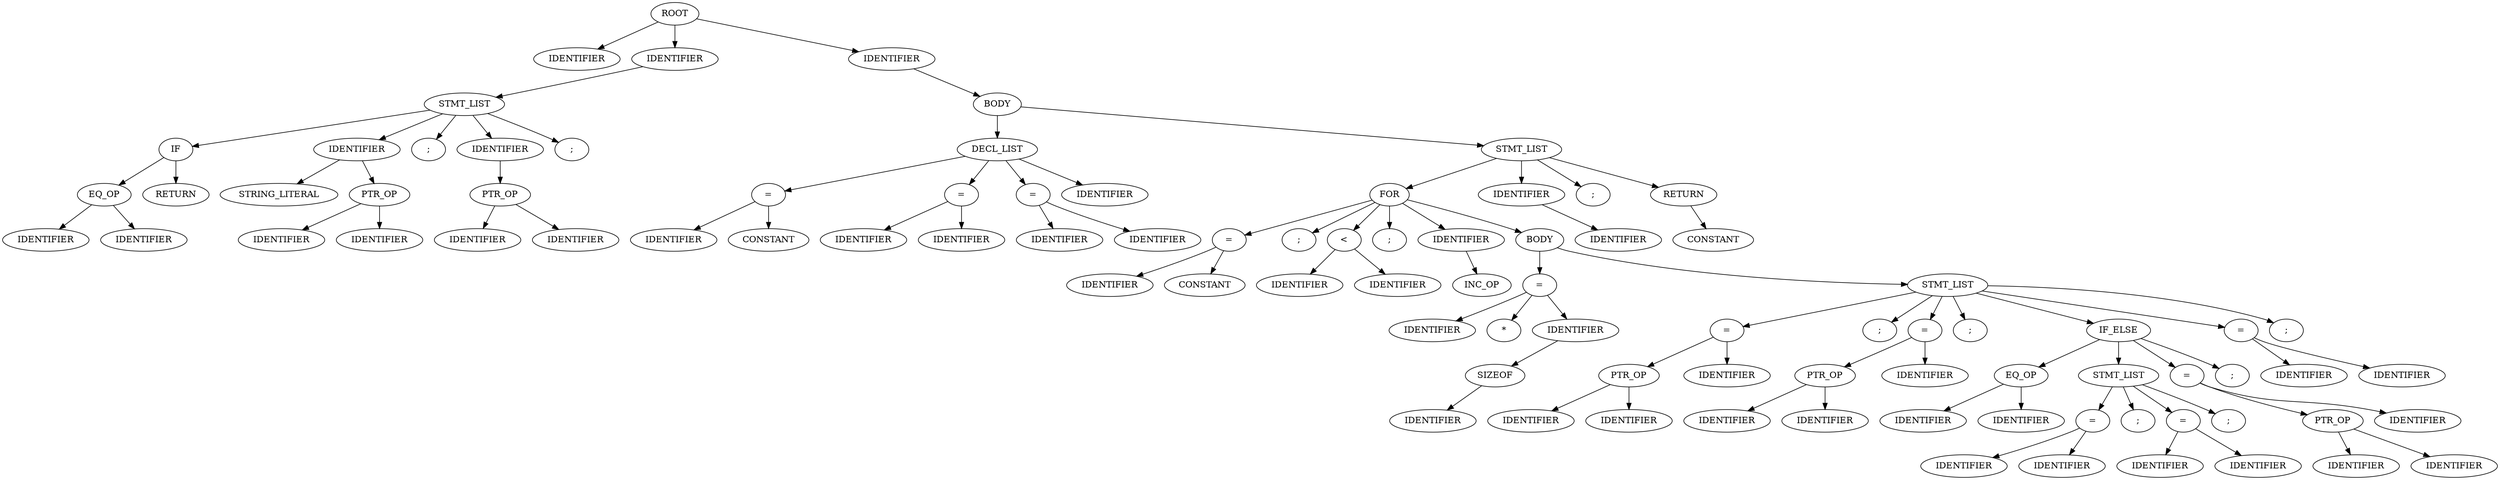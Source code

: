 strict digraph AST {
113 [label="ROOT"];
5 [label="IDENTIFIER"];
6 [label="IDENTIFIER"];
27 [label="STMT_LIST"];
14 [label="IF"];
12 [label="EQ_OP"];
10 [label="IDENTIFIER"];
11 [label="IDENTIFIER"];
13 [label="RETURN"];
15 [label="IDENTIFIER"];
16 [label="STRING_LITERAL"];
19 [label="PTR_OP"];
17 [label="IDENTIFIER"];
18 [label="IDENTIFIER"];
20 [label=";"];
22 [label="IDENTIFIER"];
25 [label="PTR_OP"];
23 [label="IDENTIFIER"];
24 [label="IDENTIFIER"];
26 [label=";"];
28 [label="IDENTIFIER"];
112 [label="BODY"];
45 [label="DECL_LIST"];
31 [label="="];
29 [label="IDENTIFIER"];
30 [label="CONSTANT"];
36 [label="="];
34 [label="IDENTIFIER"];
35 [label="IDENTIFIER"];
42 [label="="];
40 [label="IDENTIFIER"];
41 [label="IDENTIFIER"];
44 [label="IDENTIFIER"];
111 [label="STMT_LIST"];
104 [label="FOR"];
47 [label="="];
46 [label="IDENTIFIER"];
48 [label="CONSTANT"];
49 [label=";"];
52 [label="<"];
50 [label="IDENTIFIER"];
51 [label="IDENTIFIER"];
53 [label=";"];
54 [label="IDENTIFIER"];
55 [label="INC_OP"];
103 [label="BODY"];
64 [label="="];
58 [label="IDENTIFIER"];
60 [label="*"];
61 [label="IDENTIFIER"];
63 [label="SIZEOF"];
62 [label="IDENTIFIER"];
102 [label="STMT_LIST"];
68 [label="="];
67 [label="PTR_OP"];
65 [label="IDENTIFIER"];
66 [label="IDENTIFIER"];
69 [label="IDENTIFIER"];
70 [label=";"];
74 [label="="];
73 [label="PTR_OP"];
71 [label="IDENTIFIER"];
72 [label="IDENTIFIER"];
75 [label="IDENTIFIER"];
76 [label=";"];
96 [label="IF_ELSE"];
80 [label="EQ_OP"];
78 [label="IDENTIFIER"];
79 [label="IDENTIFIER"];
89 [label="STMT_LIST"];
82 [label="="];
81 [label="IDENTIFIER"];
83 [label="IDENTIFIER"];
84 [label=";"];
86 [label="="];
85 [label="IDENTIFIER"];
87 [label="IDENTIFIER"];
88 [label=";"];
93 [label="="];
92 [label="PTR_OP"];
90 [label="IDENTIFIER"];
91 [label="IDENTIFIER"];
94 [label="IDENTIFIER"];
95 [label=";"];
99 [label="="];
98 [label="IDENTIFIER"];
100 [label="IDENTIFIER"];
101 [label=";"];
105 [label="IDENTIFIER"];
106 [label="IDENTIFIER"];
107 [label=";"];
110 [label="RETURN"];
109 [label="CONSTANT"];
113 -> 5
113 -> 6
6 -> 27
27 -> 14
14 -> 12
12 -> 10
12 -> 11
14 -> 13
27 -> 15
15 -> 16
15 -> 19
19 -> 17
19 -> 18
27 -> 20
27 -> 22
22 -> 25
25 -> 23
25 -> 24
27 -> 26
113 -> 28
28 -> 112
112 -> 45
45 -> 31
31 -> 29
31 -> 30
45 -> 36
36 -> 34
36 -> 35
45 -> 42
42 -> 40
42 -> 41
45 -> 44
112 -> 111
111 -> 104
104 -> 47
47 -> 46
47 -> 48
104 -> 49
104 -> 52
52 -> 50
52 -> 51
104 -> 53
104 -> 54
54 -> 55
104 -> 103
103 -> 64
64 -> 58
64 -> 60
64 -> 61
61 -> 63
63 -> 62
103 -> 102
102 -> 68
68 -> 67
67 -> 65
67 -> 66
68 -> 69
102 -> 70
102 -> 74
74 -> 73
73 -> 71
73 -> 72
74 -> 75
102 -> 76
102 -> 96
96 -> 80
80 -> 78
80 -> 79
96 -> 89
89 -> 82
82 -> 81
82 -> 83
89 -> 84
89 -> 86
86 -> 85
86 -> 87
89 -> 88
96 -> 93
93 -> 92
92 -> 90
92 -> 91
93 -> 94
96 -> 95
102 -> 99
99 -> 98
99 -> 100
102 -> 101
111 -> 105
105 -> 106
111 -> 107
111 -> 110
110 -> 109
}
